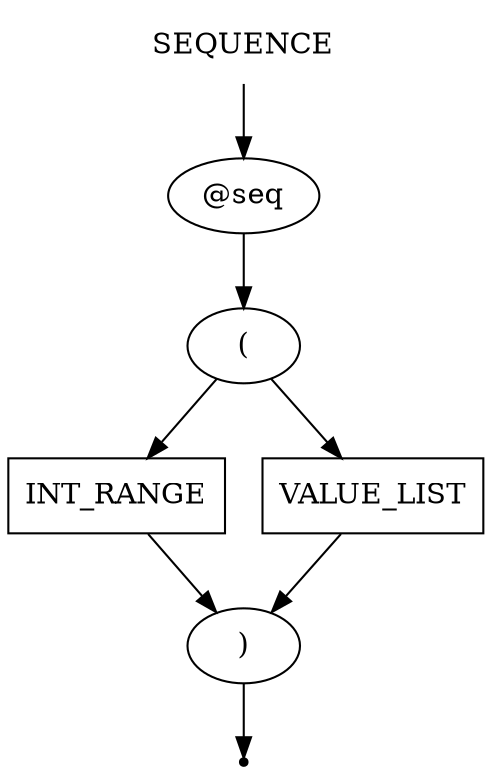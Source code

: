 digraph SEQUENCE {
    start [label=SEQUENCE shape=plaintext]
    key_seq [label="@seq" shape=oval]
    br_open [label="(" shape=oval]
    br_close [label=")" shape=oval]
    int_range [label=INT_RANGE shape=box]
    value_list [label=VALUE_LIST shape=box]
    end [label="" shape=point]

    start -> key_seq
    key_seq -> br_open
    br_open -> int_range
    br_open -> value_list
    int_range -> br_close
    value_list -> br_close
    br_close -> end
}